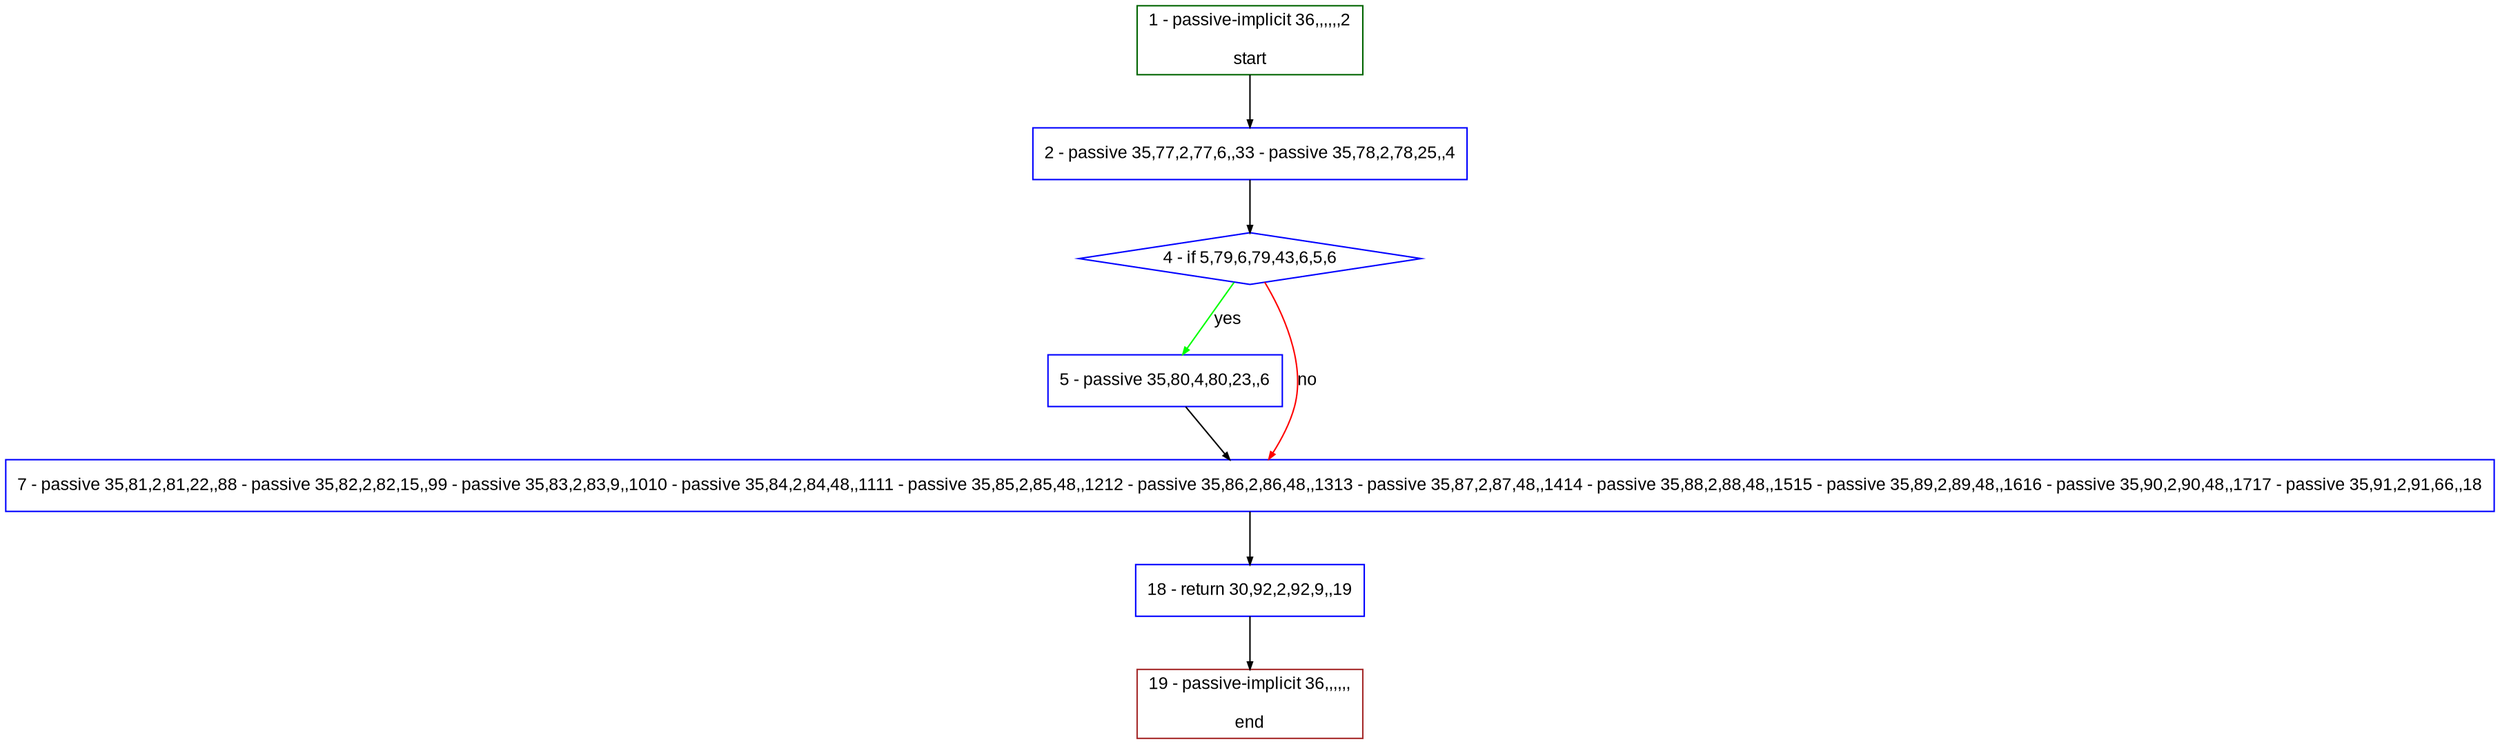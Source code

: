digraph "" {
  graph [pack="true", label="", fontsize="12", packmode="clust", fontname="Arial", fillcolor="#FFFFCC", bgcolor="white", style="rounded,filled", compound="true"];
  node [node_initialized="no", label="", color="grey", fontsize="12", fillcolor="white", fontname="Arial", style="filled", shape="rectangle", compound="true", fixedsize="false"];
  edge [fontcolor="black", arrowhead="normal", arrowtail="none", arrowsize="0.5", ltail="", label="", color="black", fontsize="12", lhead="", fontname="Arial", dir="forward", compound="true"];
  __N1 [label="2 - passive 35,77,2,77,6,,33 - passive 35,78,2,78,25,,4", color="#0000ff", fillcolor="#ffffff", style="filled", shape="box"];
  __N2 [label="1 - passive-implicit 36,,,,,,2\n\nstart", color="#006400", fillcolor="#ffffff", style="filled", shape="box"];
  __N3 [label="4 - if 5,79,6,79,43,6,5,6", color="#0000ff", fillcolor="#ffffff", style="filled", shape="diamond"];
  __N4 [label="5 - passive 35,80,4,80,23,,6", color="#0000ff", fillcolor="#ffffff", style="filled", shape="box"];
  __N5 [label="7 - passive 35,81,2,81,22,,88 - passive 35,82,2,82,15,,99 - passive 35,83,2,83,9,,1010 - passive 35,84,2,84,48,,1111 - passive 35,85,2,85,48,,1212 - passive 35,86,2,86,48,,1313 - passive 35,87,2,87,48,,1414 - passive 35,88,2,88,48,,1515 - passive 35,89,2,89,48,,1616 - passive 35,90,2,90,48,,1717 - passive 35,91,2,91,66,,18", color="#0000ff", fillcolor="#ffffff", style="filled", shape="box"];
  __N6 [label="18 - return 30,92,2,92,9,,19", color="#0000ff", fillcolor="#ffffff", style="filled", shape="box"];
  __N7 [label="19 - passive-implicit 36,,,,,,\n\nend", color="#a52a2a", fillcolor="#ffffff", style="filled", shape="box"];
  __N2 -> __N1 [arrowhead="normal", arrowtail="none", color="#000000", label="", dir="forward"];
  __N1 -> __N3 [arrowhead="normal", arrowtail="none", color="#000000", label="", dir="forward"];
  __N3 -> __N4 [arrowhead="normal", arrowtail="none", color="#00ff00", label="yes", dir="forward"];
  __N3 -> __N5 [arrowhead="normal", arrowtail="none", color="#ff0000", label="no", dir="forward"];
  __N4 -> __N5 [arrowhead="normal", arrowtail="none", color="#000000", label="", dir="forward"];
  __N5 -> __N6 [arrowhead="normal", arrowtail="none", color="#000000", label="", dir="forward"];
  __N6 -> __N7 [arrowhead="normal", arrowtail="none", color="#000000", label="", dir="forward"];
}
